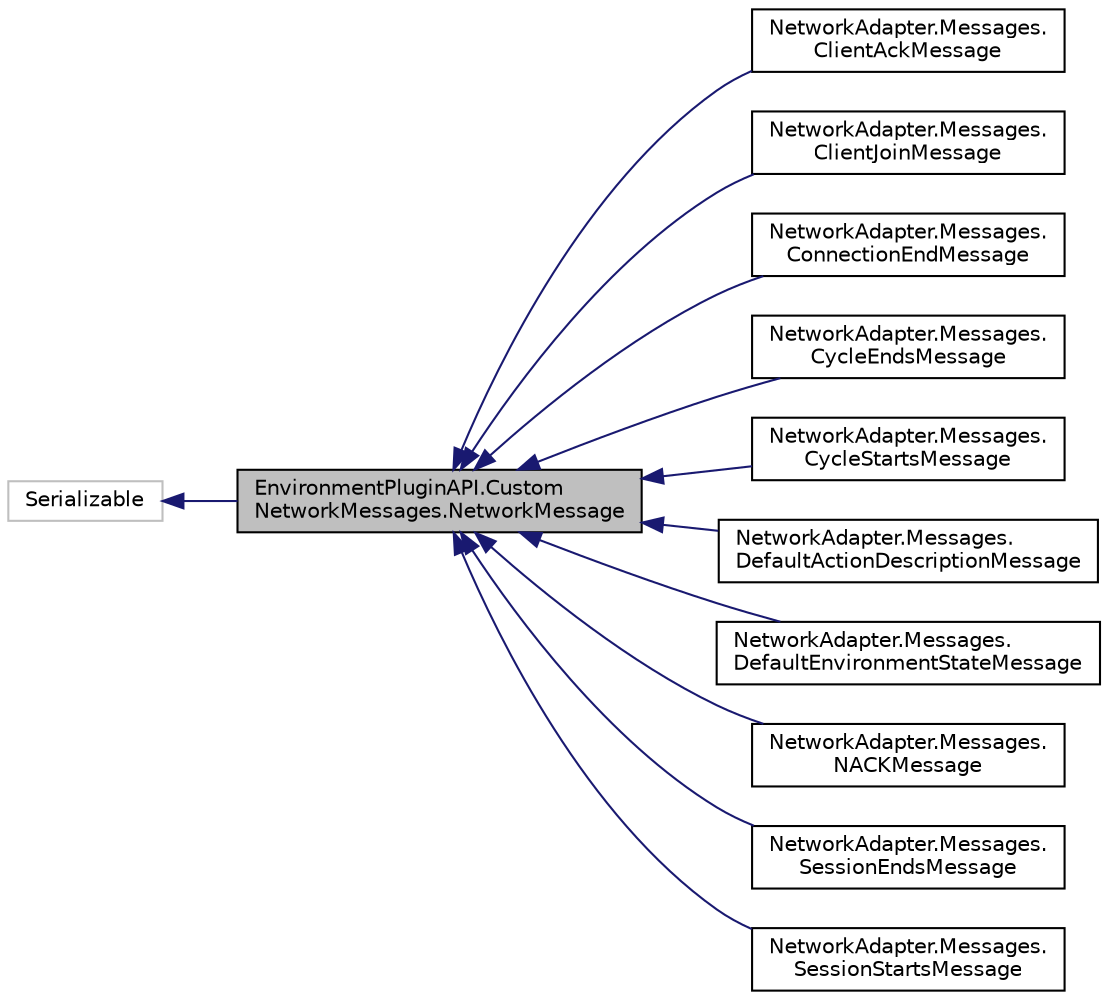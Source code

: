 digraph "EnvironmentPluginAPI.CustomNetworkMessages.NetworkMessage"
{
  edge [fontname="Helvetica",fontsize="10",labelfontname="Helvetica",labelfontsize="10"];
  node [fontname="Helvetica",fontsize="10",shape=record];
  rankdir="LR";
  Node1 [label="EnvironmentPluginAPI.Custom\lNetworkMessages.NetworkMessage",height=0.2,width=0.4,color="black", fillcolor="grey75", style="filled" fontcolor="black"];
  Node2 -> Node1 [dir="back",color="midnightblue",fontsize="10",style="solid",fontname="Helvetica"];
  Node2 [label="Serializable",height=0.2,width=0.4,color="grey75", fillcolor="white", style="filled"];
  Node1 -> Node3 [dir="back",color="midnightblue",fontsize="10",style="solid",fontname="Helvetica"];
  Node3 [label="NetworkAdapter.Messages.\lClientAckMessage",height=0.2,width=0.4,color="black", fillcolor="white", style="filled",URL="$class_network_adapter_1_1_messages_1_1_client_ack_message.html"];
  Node1 -> Node4 [dir="back",color="midnightblue",fontsize="10",style="solid",fontname="Helvetica"];
  Node4 [label="NetworkAdapter.Messages.\lClientJoinMessage",height=0.2,width=0.4,color="black", fillcolor="white", style="filled",URL="$class_network_adapter_1_1_messages_1_1_client_join_message.html"];
  Node1 -> Node5 [dir="back",color="midnightblue",fontsize="10",style="solid",fontname="Helvetica"];
  Node5 [label="NetworkAdapter.Messages.\lConnectionEndMessage",height=0.2,width=0.4,color="black", fillcolor="white", style="filled",URL="$class_network_adapter_1_1_messages_1_1_connection_end_message.html"];
  Node1 -> Node6 [dir="back",color="midnightblue",fontsize="10",style="solid",fontname="Helvetica"];
  Node6 [label="NetworkAdapter.Messages.\lCycleEndsMessage",height=0.2,width=0.4,color="black", fillcolor="white", style="filled",URL="$class_network_adapter_1_1_messages_1_1_cycle_ends_message.html"];
  Node1 -> Node7 [dir="back",color="midnightblue",fontsize="10",style="solid",fontname="Helvetica"];
  Node7 [label="NetworkAdapter.Messages.\lCycleStartsMessage",height=0.2,width=0.4,color="black", fillcolor="white", style="filled",URL="$class_network_adapter_1_1_messages_1_1_cycle_starts_message.html"];
  Node1 -> Node8 [dir="back",color="midnightblue",fontsize="10",style="solid",fontname="Helvetica"];
  Node8 [label="NetworkAdapter.Messages.\lDefaultActionDescriptionMessage",height=0.2,width=0.4,color="black", fillcolor="white", style="filled",URL="$class_network_adapter_1_1_messages_1_1_default_action_description_message.html"];
  Node1 -> Node9 [dir="back",color="midnightblue",fontsize="10",style="solid",fontname="Helvetica"];
  Node9 [label="NetworkAdapter.Messages.\lDefaultEnvironmentStateMessage",height=0.2,width=0.4,color="black", fillcolor="white", style="filled",URL="$class_network_adapter_1_1_messages_1_1_default_environment_state_message.html"];
  Node1 -> Node10 [dir="back",color="midnightblue",fontsize="10",style="solid",fontname="Helvetica"];
  Node10 [label="NetworkAdapter.Messages.\lNACKMessage",height=0.2,width=0.4,color="black", fillcolor="white", style="filled",URL="$class_network_adapter_1_1_messages_1_1_n_a_c_k_message.html"];
  Node1 -> Node11 [dir="back",color="midnightblue",fontsize="10",style="solid",fontname="Helvetica"];
  Node11 [label="NetworkAdapter.Messages.\lSessionEndsMessage",height=0.2,width=0.4,color="black", fillcolor="white", style="filled",URL="$class_network_adapter_1_1_messages_1_1_session_ends_message.html"];
  Node1 -> Node12 [dir="back",color="midnightblue",fontsize="10",style="solid",fontname="Helvetica"];
  Node12 [label="NetworkAdapter.Messages.\lSessionStartsMessage",height=0.2,width=0.4,color="black", fillcolor="white", style="filled",URL="$class_network_adapter_1_1_messages_1_1_session_starts_message.html"];
}
